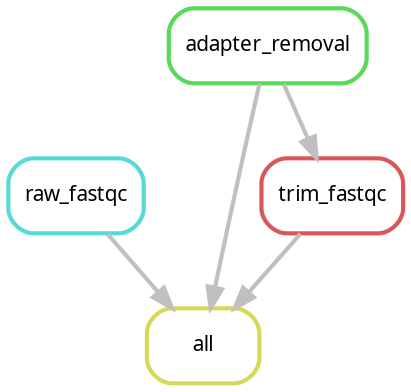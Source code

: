 digraph snakemake_dag {
    graph[bgcolor=white, margin=0];
    node[shape=box, style=rounded, fontname=sans,                 fontsize=10, penwidth=2];
    edge[penwidth=2, color=grey];
	0[label = "all", color = "0.17 0.6 0.85", style="rounded"];
	1[label = "raw_fastqc", color = "0.50 0.6 0.85", style="rounded"];
	2[label = "trim_fastqc", color = "0.00 0.6 0.85", style="rounded"];
	3[label = "adapter_removal", color = "0.33 0.6 0.85", style="rounded"];
	1 -> 0
	3 -> 0
	2 -> 0
	3 -> 2
}            
